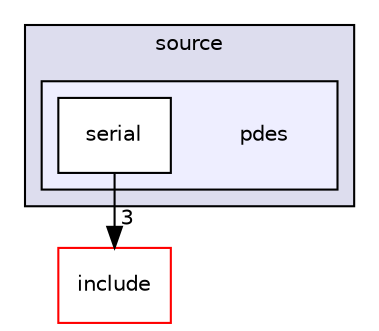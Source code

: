 digraph "source/pdes" {
  bgcolor=transparent;
  compound=true
  node [ fontsize="10", fontname="Helvetica"];
  edge [ labelfontsize="10", labelfontname="Helvetica"];
  subgraph clusterdir_b2f33c71d4aa5e7af42a1ca61ff5af1b {
    graph [ bgcolor="#ddddee", pencolor="black", label="source" fontname="Helvetica", fontsize="10", URL="dir_b2f33c71d4aa5e7af42a1ca61ff5af1b.html"]
  subgraph clusterdir_863924b7d266e6f7561da03323982265 {
    graph [ bgcolor="#eeeeff", pencolor="black", label="" URL="dir_863924b7d266e6f7561da03323982265.html"];
    dir_863924b7d266e6f7561da03323982265 [shape=plaintext label="pdes"];
    dir_50f223c273824013943d646bc691d39f [shape=box label="serial" color="black" fillcolor="white" style="filled" URL="dir_50f223c273824013943d646bc691d39f.html"];
  }
  }
  dir_d44c64559bbebec7f509842c48db8b23 [shape=box label="include" color="red" URL="dir_d44c64559bbebec7f509842c48db8b23.html"];
  dir_50f223c273824013943d646bc691d39f->dir_d44c64559bbebec7f509842c48db8b23 [headlabel="3", labeldistance=1.5 headhref="dir_000010_000002.html"];
}
